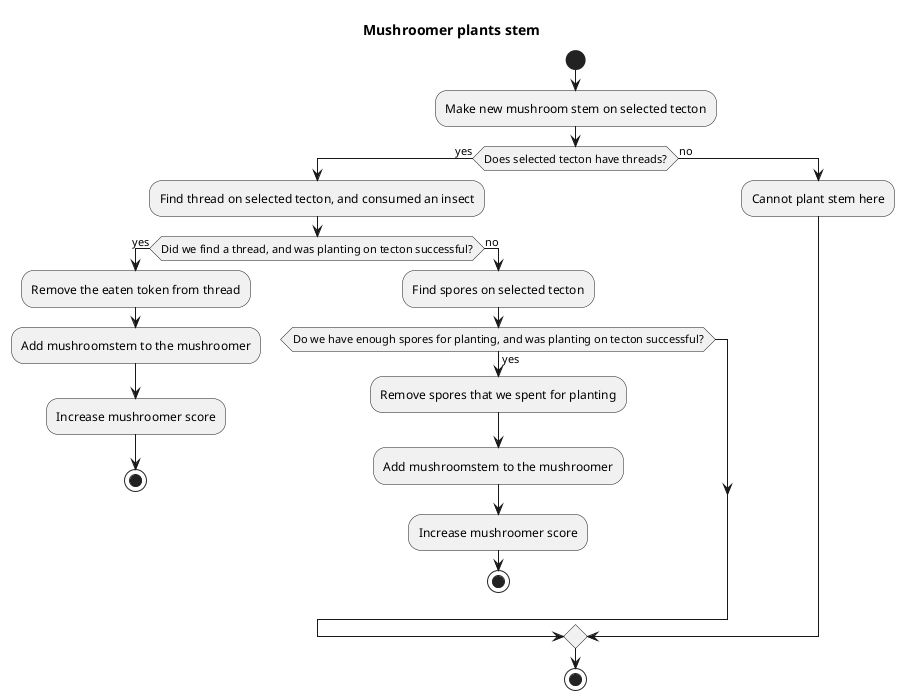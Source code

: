 @startuml
title Mushroomer plants stem

start

:Make new mushroom stem on selected tecton;

if (Does selected tecton have threads?) then (yes)
  :Find thread on selected tecton, and consumed an insect;
    if (Did we find a thread, and was planting on tecton successful?) then (yes)
        :Remove the eaten token from thread;
        :Add mushroomstem to the mushroomer;
        :Increase mushroomer score;
        stop
    else (no)
        :Find spores on selected tecton;
        if (Do we have enough spores for planting, and was planting on tecton successful?) then (yes)
            :Remove spores that we spent for planting;
            :Add mushroomstem to the mushroomer;
            :Increase mushroomer score;
        stop
        end if

    end if

else (no)
  :Cannot plant stem here;
end if

stop
@enduml

